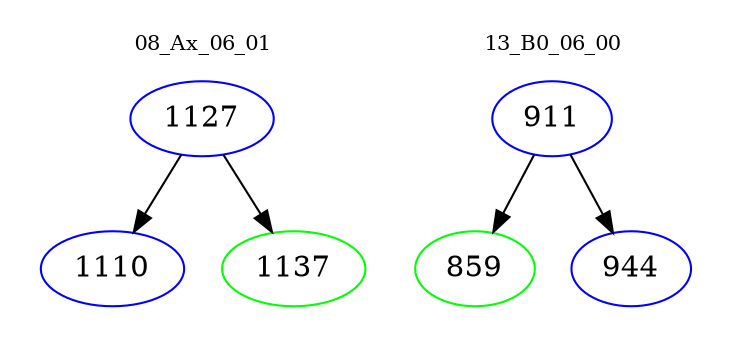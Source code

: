 digraph{
subgraph cluster_0 {
color = white
label = "08_Ax_06_01";
fontsize=10;
T0_1127 [label="1127", color="blue"]
T0_1127 -> T0_1110 [color="black"]
T0_1110 [label="1110", color="blue"]
T0_1127 -> T0_1137 [color="black"]
T0_1137 [label="1137", color="green"]
}
subgraph cluster_1 {
color = white
label = "13_B0_06_00";
fontsize=10;
T1_911 [label="911", color="blue"]
T1_911 -> T1_859 [color="black"]
T1_859 [label="859", color="green"]
T1_911 -> T1_944 [color="black"]
T1_944 [label="944", color="blue"]
}
}
